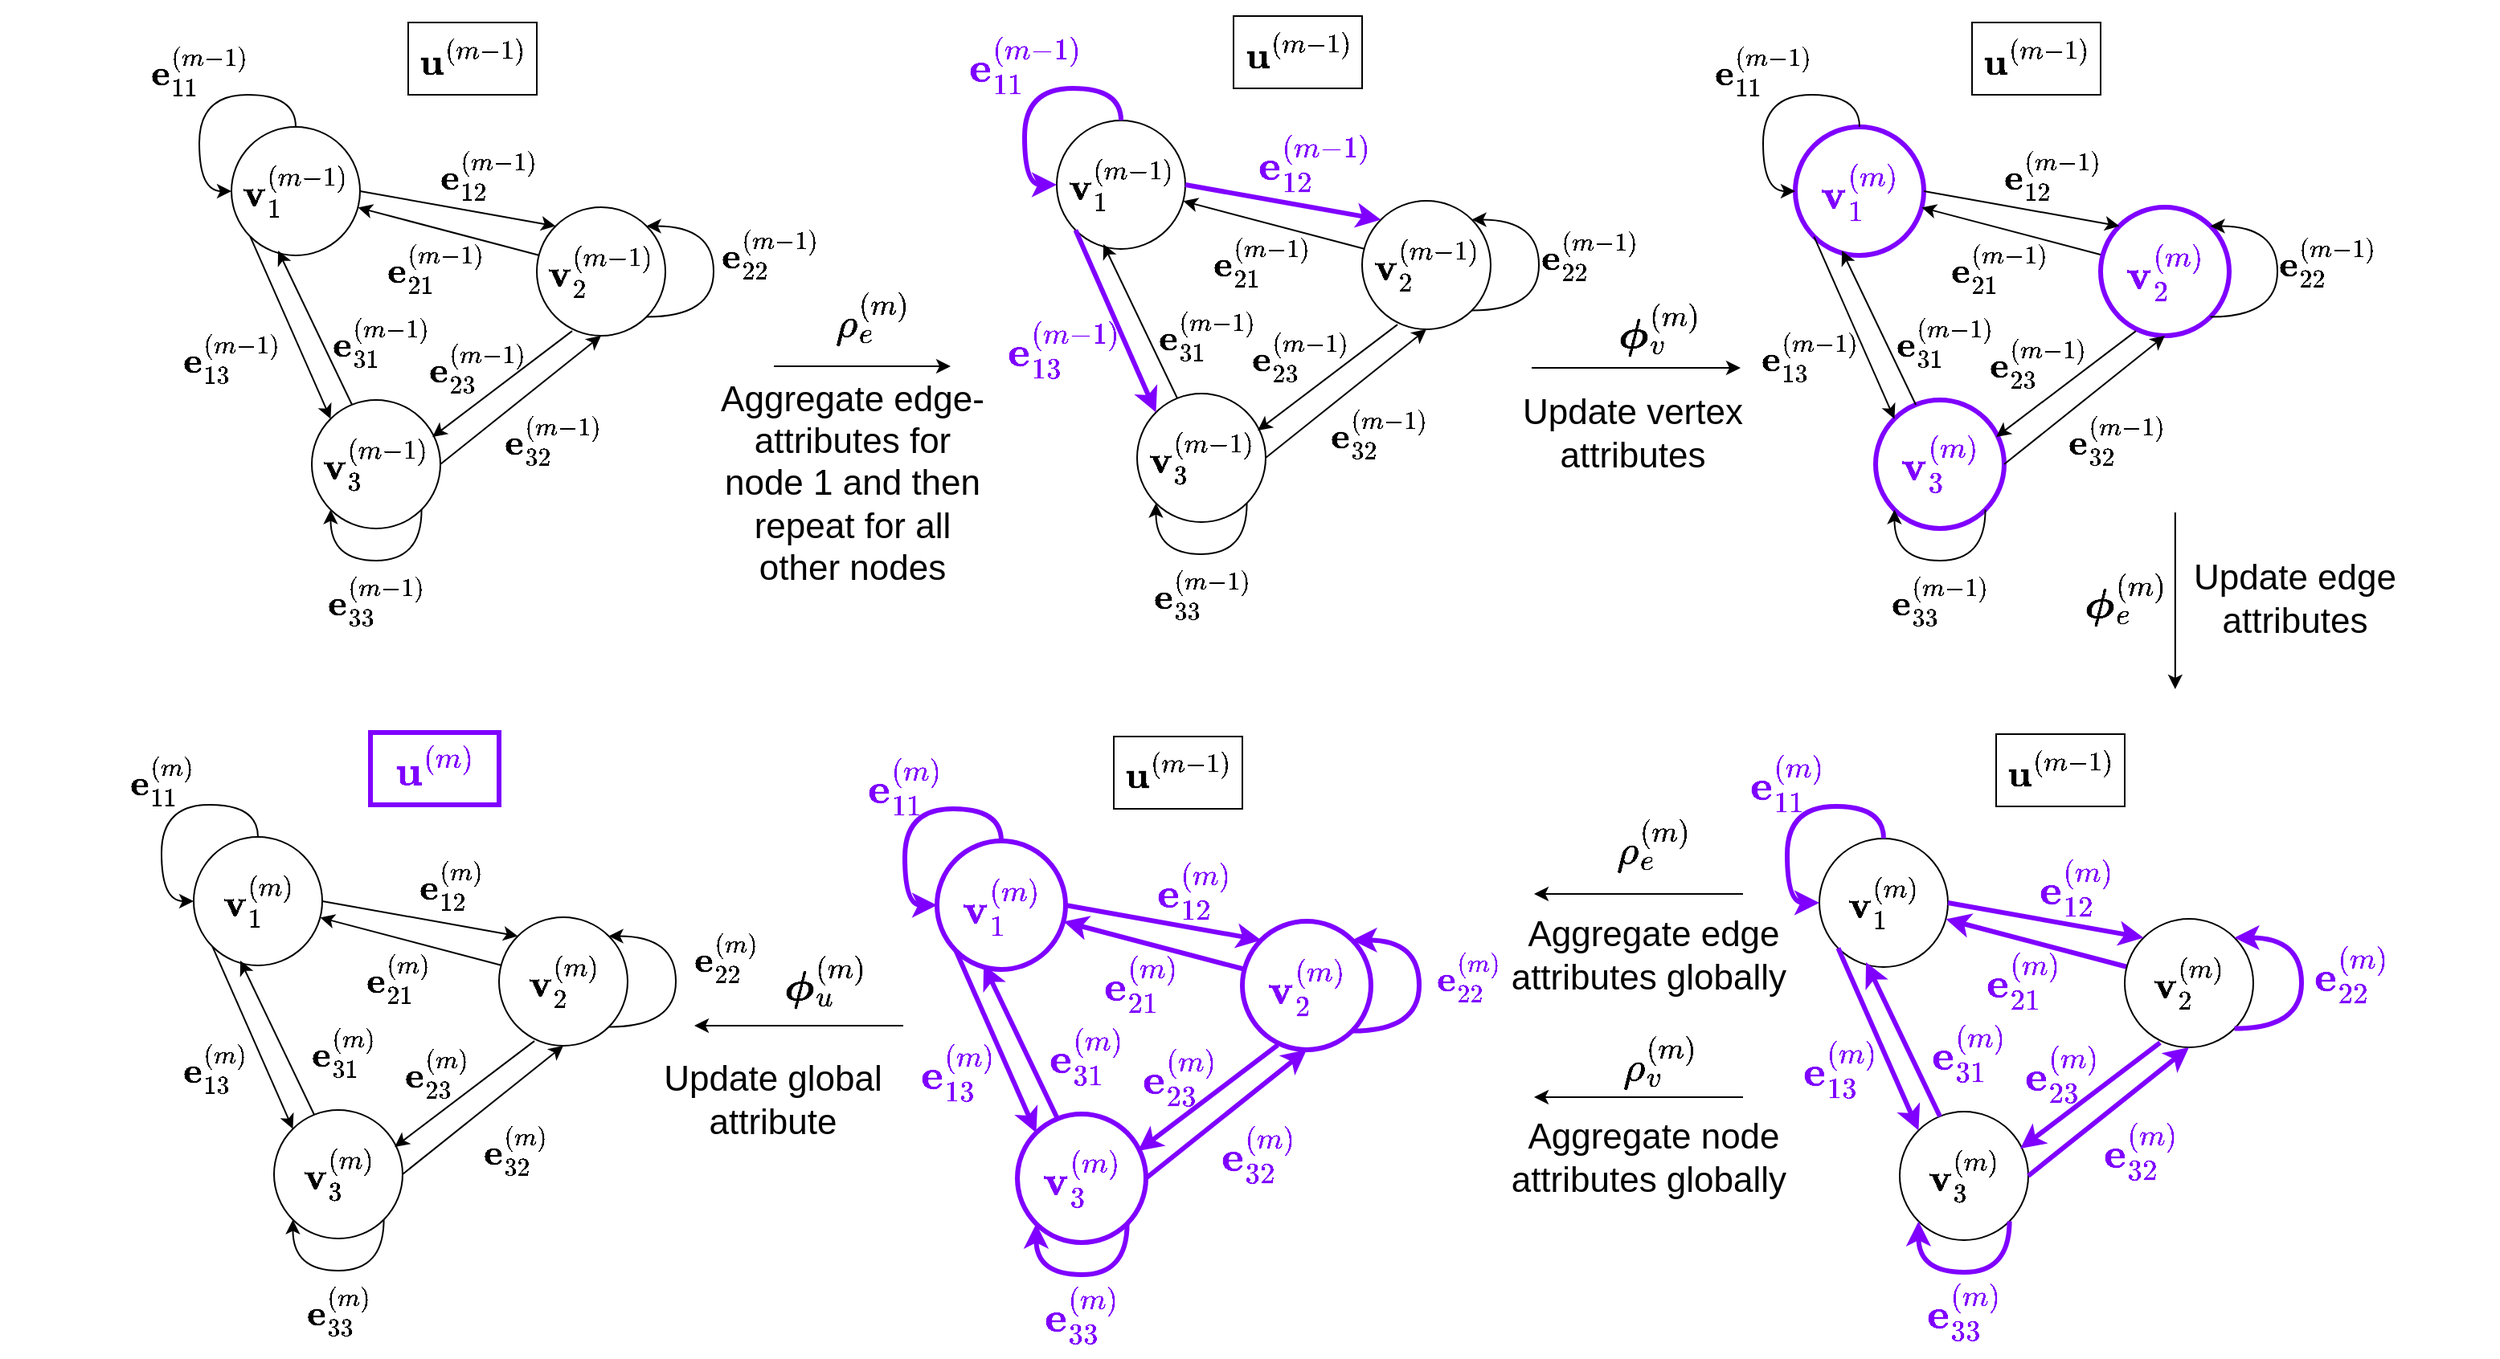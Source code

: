 <mxfile version="24.4.10" type="github">
  <diagram name="Page-1" id="AZxy98ZEpMkgl1GvsWEb">
    <mxGraphModel dx="1687" dy="1009" grid="1" gridSize="10" guides="1" tooltips="1" connect="1" arrows="1" fold="1" page="1" pageScale="1" pageWidth="1100" pageHeight="850" math="1" shadow="0">
      <root>
        <mxCell id="0" />
        <mxCell id="1" parent="0" />
        <mxCell id="-Onj6DRPe2gzHji-W2CH-1" value="&lt;font style=&quot;font-size: 20px;&quot;&gt;$$\mathbf{v}^{(m-1)}_1&lt;br&gt;$$&lt;/font&gt;" style="ellipse;whiteSpace=wrap;html=1;aspect=fixed;strokeWidth=1;" parent="1" vertex="1">
          <mxGeometry x="140" y="290" width="80" height="80" as="geometry" />
        </mxCell>
        <mxCell id="-Onj6DRPe2gzHji-W2CH-2" value="" style="rounded=0;orthogonalLoop=1;jettySize=auto;html=1;strokeWidth=1;" parent="1" source="-Onj6DRPe2gzHji-W2CH-3" target="-Onj6DRPe2gzHji-W2CH-1" edge="1">
          <mxGeometry relative="1" as="geometry" />
        </mxCell>
        <mxCell id="-Onj6DRPe2gzHji-W2CH-3" value="&lt;font style=&quot;font-size: 20px;&quot;&gt;$$\mathbf{v}^{(m-1)}&lt;br&gt;_2$$&lt;/font&gt;" style="ellipse;whiteSpace=wrap;html=1;aspect=fixed;strokeWidth=1;" parent="1" vertex="1">
          <mxGeometry x="330" y="340" width="80" height="80" as="geometry" />
        </mxCell>
        <mxCell id="-Onj6DRPe2gzHji-W2CH-4" value="&lt;font style=&quot;font-size: 20px;&quot;&gt;$$\mathbf{v}^{(m-1)}&lt;br&gt;_3$$&lt;/font&gt;" style="ellipse;whiteSpace=wrap;html=1;aspect=fixed;strokeWidth=1;" parent="1" vertex="1">
          <mxGeometry x="190" y="460" width="80" height="80" as="geometry" />
        </mxCell>
        <mxCell id="-Onj6DRPe2gzHji-W2CH-5" style="edgeStyle=orthogonalEdgeStyle;orthogonalLoop=1;jettySize=auto;html=1;exitX=0.5;exitY=0;exitDx=0;exitDy=0;entryX=0;entryY=0.5;entryDx=0;entryDy=0;curved=1;strokeWidth=1;" parent="1" source="-Onj6DRPe2gzHji-W2CH-1" target="-Onj6DRPe2gzHji-W2CH-1" edge="1">
          <mxGeometry relative="1" as="geometry">
            <Array as="points">
              <mxPoint x="180" y="270" />
              <mxPoint x="120" y="270" />
              <mxPoint x="120" y="330" />
            </Array>
          </mxGeometry>
        </mxCell>
        <mxCell id="-Onj6DRPe2gzHji-W2CH-6" style="edgeStyle=orthogonalEdgeStyle;orthogonalLoop=1;jettySize=auto;html=1;exitX=1;exitY=1;exitDx=0;exitDy=0;entryX=1;entryY=0;entryDx=0;entryDy=0;curved=1;strokeWidth=1;" parent="1" source="-Onj6DRPe2gzHji-W2CH-3" target="-Onj6DRPe2gzHji-W2CH-3" edge="1">
          <mxGeometry relative="1" as="geometry">
            <Array as="points">
              <mxPoint x="440" y="408" />
              <mxPoint x="440" y="352" />
            </Array>
          </mxGeometry>
        </mxCell>
        <mxCell id="-Onj6DRPe2gzHji-W2CH-7" style="edgeStyle=orthogonalEdgeStyle;orthogonalLoop=1;jettySize=auto;html=1;exitX=1;exitY=1;exitDx=0;exitDy=0;entryX=0;entryY=1;entryDx=0;entryDy=0;curved=1;strokeWidth=1;" parent="1" source="-Onj6DRPe2gzHji-W2CH-4" target="-Onj6DRPe2gzHji-W2CH-4" edge="1">
          <mxGeometry relative="1" as="geometry">
            <Array as="points">
              <mxPoint x="258" y="560" />
              <mxPoint x="202" y="560" />
            </Array>
          </mxGeometry>
        </mxCell>
        <mxCell id="-Onj6DRPe2gzHji-W2CH-8" value="" style="rounded=0;orthogonalLoop=1;jettySize=auto;html=1;entryX=0.363;entryY=1;entryDx=0;entryDy=0;exitX=0.313;exitY=0.075;exitDx=0;exitDy=0;exitPerimeter=0;entryPerimeter=0;strokeWidth=1;" parent="1" edge="1">
          <mxGeometry relative="1" as="geometry">
            <mxPoint x="215.04" y="463" as="sourcePoint" />
            <mxPoint x="169.04" y="367" as="targetPoint" />
          </mxGeometry>
        </mxCell>
        <mxCell id="-Onj6DRPe2gzHji-W2CH-9" value="" style="rounded=0;orthogonalLoop=1;jettySize=auto;html=1;exitX=1;exitY=0.5;exitDx=0;exitDy=0;entryX=0.5;entryY=1;entryDx=0;entryDy=0;strokeWidth=1;" parent="1" source="-Onj6DRPe2gzHji-W2CH-4" target="-Onj6DRPe2gzHji-W2CH-3" edge="1">
          <mxGeometry relative="1" as="geometry">
            <mxPoint x="402" y="500" as="sourcePoint" />
            <mxPoint x="290" y="470" as="targetPoint" />
          </mxGeometry>
        </mxCell>
        <mxCell id="-Onj6DRPe2gzHji-W2CH-10" value="" style="rounded=0;orthogonalLoop=1;jettySize=auto;html=1;exitX=0.275;exitY=0.963;exitDx=0;exitDy=0;exitPerimeter=0;entryX=0.938;entryY=0.288;entryDx=0;entryDy=0;entryPerimeter=0;strokeWidth=1;" parent="1" source="-Onj6DRPe2gzHji-W2CH-3" target="-Onj6DRPe2gzHji-W2CH-4" edge="1">
          <mxGeometry relative="1" as="geometry">
            <mxPoint x="255" y="470" as="sourcePoint" />
            <mxPoint x="480" y="480" as="targetPoint" />
          </mxGeometry>
        </mxCell>
        <mxCell id="-Onj6DRPe2gzHji-W2CH-11" value="" style="rounded=0;orthogonalLoop=1;jettySize=auto;html=1;exitX=0;exitY=1;exitDx=0;exitDy=0;entryX=0;entryY=0;entryDx=0;entryDy=0;strokeWidth=1;" parent="1" source="-Onj6DRPe2gzHji-W2CH-1" target="-Onj6DRPe2gzHji-W2CH-4" edge="1">
          <mxGeometry relative="1" as="geometry">
            <mxPoint x="121" y="410" as="sourcePoint" />
            <mxPoint x="40" y="477" as="targetPoint" />
          </mxGeometry>
        </mxCell>
        <mxCell id="-Onj6DRPe2gzHji-W2CH-12" value="" style="rounded=0;orthogonalLoop=1;jettySize=auto;html=1;exitX=1;exitY=0.5;exitDx=0;exitDy=0;entryX=0;entryY=0;entryDx=0;entryDy=0;strokeWidth=1;" parent="1" source="-Onj6DRPe2gzHji-W2CH-1" target="-Onj6DRPe2gzHji-W2CH-3" edge="1">
          <mxGeometry relative="1" as="geometry">
            <mxPoint x="290" y="226" as="sourcePoint" />
            <mxPoint x="340" y="340" as="targetPoint" />
          </mxGeometry>
        </mxCell>
        <mxCell id="-Onj6DRPe2gzHji-W2CH-13" value="&lt;font style=&quot;font-size: 19px;&quot;&gt;$$\mathbf{e}^{(m-1)}&lt;br&gt;_{12}$$&lt;/font&gt;" style="text;html=1;strokeColor=none;fillColor=none;align=center;verticalAlign=middle;whiteSpace=wrap;rounded=0;strokeWidth=1;" parent="1" vertex="1">
          <mxGeometry x="270" y="305" width="60" height="30" as="geometry" />
        </mxCell>
        <mxCell id="-Onj6DRPe2gzHji-W2CH-14" value="&lt;font style=&quot;font-size: 19px;&quot;&gt;$$\mathbf{e}^{(m-1)}&lt;br&gt;_{21}$$&lt;/font&gt;" style="text;html=1;strokeColor=none;fillColor=none;align=center;verticalAlign=middle;whiteSpace=wrap;rounded=0;strokeWidth=1;" parent="1" vertex="1">
          <mxGeometry x="237" y="363" width="60" height="30" as="geometry" />
        </mxCell>
        <mxCell id="-Onj6DRPe2gzHji-W2CH-15" value="&lt;font style=&quot;font-size: 19px;&quot;&gt;$$\mathbf{e}^{(m-1)}&lt;br&gt;_{32}$$&lt;/font&gt;" style="text;html=1;strokeColor=none;fillColor=none;align=center;verticalAlign=middle;whiteSpace=wrap;rounded=0;strokeWidth=1;" parent="1" vertex="1">
          <mxGeometry x="310" y="470" width="60" height="30" as="geometry" />
        </mxCell>
        <mxCell id="-Onj6DRPe2gzHji-W2CH-16" value="&lt;font style=&quot;font-size: 19px;&quot;&gt;$$\mathbf{e}^{(m-1)}&lt;br&gt;_{23}$$&lt;/font&gt;" style="text;html=1;strokeColor=none;fillColor=none;align=center;verticalAlign=middle;whiteSpace=wrap;rounded=0;strokeWidth=1;" parent="1" vertex="1">
          <mxGeometry x="263" y="425" width="60" height="30" as="geometry" />
        </mxCell>
        <mxCell id="-Onj6DRPe2gzHji-W2CH-17" value="&lt;font style=&quot;font-size: 19px;&quot;&gt;$$\mathbf{e}^{(m-1)}&lt;br&gt;_{22}$$&lt;/font&gt;" style="text;html=1;strokeColor=none;fillColor=none;align=center;verticalAlign=middle;whiteSpace=wrap;rounded=0;strokeWidth=1;" parent="1" vertex="1">
          <mxGeometry x="445" y="354" width="60" height="30" as="geometry" />
        </mxCell>
        <mxCell id="-Onj6DRPe2gzHji-W2CH-18" value="&lt;font style=&quot;font-size: 19px;&quot;&gt;$$\mathbf{e}^{(m-1)}_{11}&lt;br&gt;$$&lt;/font&gt;" style="text;html=1;strokeColor=none;fillColor=none;align=center;verticalAlign=middle;whiteSpace=wrap;rounded=0;strokeWidth=1;" parent="1" vertex="1">
          <mxGeometry x="90" y="240" width="60" height="30" as="geometry" />
        </mxCell>
        <mxCell id="-Onj6DRPe2gzHji-W2CH-19" value="&lt;font style=&quot;font-size: 19px;&quot;&gt;$$\mathbf{e}^{(m-1)}&lt;br&gt;_{13}$$&lt;/font&gt;" style="text;html=1;strokeColor=none;fillColor=none;align=center;verticalAlign=middle;whiteSpace=wrap;rounded=0;strokeWidth=1;" parent="1" vertex="1">
          <mxGeometry x="110" y="419" width="60" height="30" as="geometry" />
        </mxCell>
        <mxCell id="-Onj6DRPe2gzHji-W2CH-20" value="&lt;font style=&quot;font-size: 19px;&quot;&gt;$$\mathbf{e}^{(m-1)}&lt;br&gt;_{31}$$&lt;/font&gt;" style="text;html=1;strokeColor=none;fillColor=none;align=center;verticalAlign=middle;whiteSpace=wrap;rounded=0;strokeWidth=1;" parent="1" vertex="1">
          <mxGeometry x="203" y="409" width="60" height="30" as="geometry" />
        </mxCell>
        <mxCell id="-Onj6DRPe2gzHji-W2CH-21" value="&lt;font style=&quot;font-size: 19px;&quot;&gt;$$\mathbf{e}^{(m-1)}&lt;br&gt;_{33}$$&lt;/font&gt;" style="text;html=1;strokeColor=none;fillColor=none;align=center;verticalAlign=middle;whiteSpace=wrap;rounded=0;strokeWidth=1;" parent="1" vertex="1">
          <mxGeometry x="200" y="570" width="60" height="30" as="geometry" />
        </mxCell>
        <mxCell id="-Onj6DRPe2gzHji-W2CH-22" value="" style="endArrow=classic;html=1;rounded=0;strokeColor=#000000;strokeWidth=1;fillColor=#dae8fc;fontSize=20;fontColor=#000000;" parent="1" edge="1">
          <mxGeometry width="50" height="50" relative="1" as="geometry">
            <mxPoint x="1349.41" y="530" as="sourcePoint" />
            <mxPoint x="1349.41" y="640" as="targetPoint" />
          </mxGeometry>
        </mxCell>
        <mxCell id="-Onj6DRPe2gzHji-W2CH-23" value="&lt;font style=&quot;font-size: 22px;&quot;&gt;Update edge attributes&lt;/font&gt;" style="text;html=1;strokeColor=none;fillColor=none;align=center;verticalAlign=middle;whiteSpace=wrap;rounded=0;fontSize=22;fontColor=#000000;strokeWidth=1;" parent="1" vertex="1">
          <mxGeometry x="1354" y="569" width="140" height="30" as="geometry" />
        </mxCell>
        <mxCell id="-Onj6DRPe2gzHji-W2CH-24" value="&lt;font style=&quot;font-size: 22px;&quot;&gt;&lt;span style=&quot;background-color: initial; font-size: 22px;&quot;&gt;$$\boldsymbol{\phi}_e^{(m)}$$&lt;/span&gt;&lt;br style=&quot;font-size: 22px;&quot;&gt;&lt;/font&gt;" style="text;html=1;strokeColor=none;fillColor=none;align=center;verticalAlign=middle;whiteSpace=wrap;rounded=0;fontSize=22;fontColor=#000000;strokeWidth=1;" parent="1" vertex="1">
          <mxGeometry x="1289" y="583" width="60" height="30" as="geometry" />
        </mxCell>
        <mxCell id="-Onj6DRPe2gzHji-W2CH-25" value="" style="endArrow=classic;html=1;rounded=0;strokeColor=#000000;strokeWidth=1;fillColor=#dae8fc;fontSize=20;fontColor=#000000;" parent="1" edge="1">
          <mxGeometry width="50" height="50" relative="1" as="geometry">
            <mxPoint x="477.5" y="439" as="sourcePoint" />
            <mxPoint x="587.5" y="439" as="targetPoint" />
          </mxGeometry>
        </mxCell>
        <mxCell id="-Onj6DRPe2gzHji-W2CH-26" value="&lt;font style=&quot;font-size: 22px;&quot;&gt;Aggregate edge-attributes for node 1 and then repeat for all other nodes&lt;/font&gt;" style="text;html=1;strokeColor=none;fillColor=none;align=center;verticalAlign=middle;whiteSpace=wrap;rounded=0;fontSize=22;fontColor=#000000;strokeWidth=1;" parent="1" vertex="1">
          <mxGeometry x="436.5" y="497" width="179" height="30" as="geometry" />
        </mxCell>
        <mxCell id="-Onj6DRPe2gzHji-W2CH-27" value="&lt;font style=&quot;font-size: 22px;&quot;&gt;$$\rho^{(m)}_{e}$$&lt;/font&gt;" style="text;html=1;strokeColor=none;fillColor=none;align=center;verticalAlign=middle;whiteSpace=wrap;rounded=0;fontSize=22;fontColor=#000000;strokeWidth=1;" parent="1" vertex="1">
          <mxGeometry x="508.75" y="395" width="60" height="30" as="geometry" />
        </mxCell>
        <mxCell id="-Onj6DRPe2gzHji-W2CH-28" value="" style="endArrow=classic;html=1;rounded=0;strokeColor=#000000;strokeWidth=1;fillColor=#dae8fc;fontColor=#00994D;" parent="1" edge="1">
          <mxGeometry width="50" height="50" relative="1" as="geometry">
            <mxPoint x="949" y="440" as="sourcePoint" />
            <mxPoint x="1079" y="440" as="targetPoint" />
          </mxGeometry>
        </mxCell>
        <mxCell id="-Onj6DRPe2gzHji-W2CH-29" value="&lt;font style=&quot;font-size: 22px;&quot;&gt;$$\boldsymbol{\phi}^{(m)}_{v}$$&lt;/font&gt;" style="text;html=1;strokeColor=none;fillColor=none;align=center;verticalAlign=middle;whiteSpace=wrap;rounded=0;fontSize=22;fontColor=default;strokeWidth=1;" parent="1" vertex="1">
          <mxGeometry x="999" y="401.5" width="60" height="30" as="geometry" />
        </mxCell>
        <mxCell id="-Onj6DRPe2gzHji-W2CH-30" value="&lt;font style=&quot;font-size: 22px;&quot;&gt;Update vertex attributes&lt;/font&gt;" style="text;html=1;strokeColor=none;fillColor=none;align=center;verticalAlign=middle;whiteSpace=wrap;rounded=0;fontSize=22;fontColor=default;strokeWidth=1;" parent="1" vertex="1">
          <mxGeometry x="939" y="466" width="145.5" height="30" as="geometry" />
        </mxCell>
        <mxCell id="-Onj6DRPe2gzHji-W2CH-31" value="" style="endArrow=classic;html=1;rounded=0;strokeColor=#000000;strokeWidth=1;fillColor=#dae8fc;fontColor=#000000;" parent="1" edge="1">
          <mxGeometry width="50" height="50" relative="1" as="geometry">
            <mxPoint x="1080.5" y="767.5" as="sourcePoint" />
            <mxPoint x="950.5" y="767.5" as="targetPoint" />
          </mxGeometry>
        </mxCell>
        <mxCell id="-Onj6DRPe2gzHji-W2CH-32" value="&lt;font style=&quot;font-size: 22px;&quot;&gt;Aggregate edge attributes globally&amp;nbsp;&lt;/font&gt;" style="text;html=1;strokeColor=none;fillColor=none;align=center;verticalAlign=middle;whiteSpace=wrap;rounded=0;fontSize=22;fontColor=#000000;strokeWidth=1;" parent="1" vertex="1">
          <mxGeometry x="914.88" y="790.5" width="220.25" height="30" as="geometry" />
        </mxCell>
        <mxCell id="-Onj6DRPe2gzHji-W2CH-33" value="$$\rho^{(m)}_{v}$$" style="text;html=1;strokeColor=none;fillColor=none;align=center;verticalAlign=middle;whiteSpace=wrap;rounded=0;fontSize=22;fontColor=#000000;strokeWidth=1;" parent="1" vertex="1">
          <mxGeometry x="999" y="857.5" width="60" height="30" as="geometry" />
        </mxCell>
        <mxCell id="-Onj6DRPe2gzHji-W2CH-34" value="$$\rho^{(m)}_{e}$$" style="text;html=1;strokeColor=none;fillColor=none;align=center;verticalAlign=middle;whiteSpace=wrap;rounded=0;fontSize=22;fontColor=#000000;strokeWidth=1;" parent="1" vertex="1">
          <mxGeometry x="995" y="723" width="60" height="30" as="geometry" />
        </mxCell>
        <mxCell id="-Onj6DRPe2gzHji-W2CH-35" value="" style="endArrow=classic;html=1;rounded=0;strokeColor=#000000;strokeWidth=1;fillColor=#dae8fc;fontSize=20;fontColor=#00994D;" parent="1" edge="1">
          <mxGeometry width="50" height="50" relative="1" as="geometry">
            <mxPoint x="558" y="849.5" as="sourcePoint" />
            <mxPoint x="428" y="849.5" as="targetPoint" />
          </mxGeometry>
        </mxCell>
        <mxCell id="-Onj6DRPe2gzHji-W2CH-36" value="&lt;font style=&quot;font-size: 22px;&quot;&gt;Update global attribute&lt;/font&gt;" style="text;html=1;strokeColor=none;fillColor=none;align=center;verticalAlign=middle;whiteSpace=wrap;rounded=0;fontSize=22;fontColor=#000000;strokeWidth=1;" parent="1" vertex="1">
          <mxGeometry x="397" y="880.5" width="159.5" height="30" as="geometry" />
        </mxCell>
        <mxCell id="-Onj6DRPe2gzHji-W2CH-37" value="$$\boldsymbol{\phi}_u^{(m)}$$" style="text;html=1;strokeColor=none;fillColor=none;align=center;verticalAlign=middle;whiteSpace=wrap;rounded=0;fontSize=22;fontColor=#000000;strokeWidth=1;" parent="1" vertex="1">
          <mxGeometry x="479.5" y="807.5" width="60" height="30" as="geometry" />
        </mxCell>
        <mxCell id="-Onj6DRPe2gzHji-W2CH-38" value="$$\mathbf{u}^{(m-1)}$$" style="rounded=0;whiteSpace=wrap;html=1;fontSize=20;strokeWidth=1;" parent="1" vertex="1">
          <mxGeometry x="250" y="225" width="80" height="45" as="geometry" />
        </mxCell>
        <mxCell id="-Onj6DRPe2gzHji-W2CH-39" value="&lt;font style=&quot;font-size: 20px;&quot;&gt;$$\mathbf{v}^{(m)}_1&lt;br&gt;$$&lt;/font&gt;" style="ellipse;whiteSpace=wrap;html=1;aspect=fixed;strokeWidth=1;" parent="1" vertex="1">
          <mxGeometry x="1128" y="733" width="80" height="80" as="geometry" />
        </mxCell>
        <mxCell id="-Onj6DRPe2gzHji-W2CH-40" value="" style="rounded=0;orthogonalLoop=1;jettySize=auto;html=1;strokeColor=#7F00FF;strokeWidth=3;fontSize=22;" parent="1" source="-Onj6DRPe2gzHji-W2CH-41" target="-Onj6DRPe2gzHji-W2CH-39" edge="1">
          <mxGeometry relative="1" as="geometry" />
        </mxCell>
        <mxCell id="-Onj6DRPe2gzHji-W2CH-41" value="&lt;font style=&quot;font-size: 20px;&quot;&gt;$$\mathbf{v}^{(m)}&lt;br&gt;_2$$&lt;/font&gt;" style="ellipse;whiteSpace=wrap;html=1;aspect=fixed;strokeWidth=1;" parent="1" vertex="1">
          <mxGeometry x="1318" y="783" width="80" height="80" as="geometry" />
        </mxCell>
        <mxCell id="-Onj6DRPe2gzHji-W2CH-42" value="&lt;font style=&quot;font-size: 20px;&quot;&gt;$$\mathbf{v}^{(m)}&lt;br&gt;_3$$&lt;/font&gt;" style="ellipse;whiteSpace=wrap;html=1;aspect=fixed;strokeWidth=1;" parent="1" vertex="1">
          <mxGeometry x="1178" y="903" width="80" height="80" as="geometry" />
        </mxCell>
        <mxCell id="-Onj6DRPe2gzHji-W2CH-43" style="edgeStyle=orthogonalEdgeStyle;orthogonalLoop=1;jettySize=auto;html=1;exitX=0.5;exitY=0;exitDx=0;exitDy=0;entryX=0;entryY=0.5;entryDx=0;entryDy=0;curved=1;strokeColor=#7F00FF;strokeWidth=3;fontSize=22;" parent="1" source="-Onj6DRPe2gzHji-W2CH-39" target="-Onj6DRPe2gzHji-W2CH-39" edge="1">
          <mxGeometry relative="1" as="geometry">
            <Array as="points">
              <mxPoint x="1168" y="713" />
              <mxPoint x="1108" y="713" />
              <mxPoint x="1108" y="773" />
            </Array>
          </mxGeometry>
        </mxCell>
        <mxCell id="-Onj6DRPe2gzHji-W2CH-44" style="edgeStyle=orthogonalEdgeStyle;orthogonalLoop=1;jettySize=auto;html=1;exitX=1;exitY=1;exitDx=0;exitDy=0;entryX=1;entryY=0;entryDx=0;entryDy=0;curved=1;strokeColor=#7F00FF;strokeWidth=3;fontSize=22;" parent="1" source="-Onj6DRPe2gzHji-W2CH-41" target="-Onj6DRPe2gzHji-W2CH-41" edge="1">
          <mxGeometry relative="1" as="geometry">
            <Array as="points">
              <mxPoint x="1428" y="851" />
              <mxPoint x="1428" y="795" />
            </Array>
          </mxGeometry>
        </mxCell>
        <mxCell id="-Onj6DRPe2gzHji-W2CH-45" style="edgeStyle=orthogonalEdgeStyle;orthogonalLoop=1;jettySize=auto;html=1;exitX=1;exitY=1;exitDx=0;exitDy=0;entryX=0;entryY=1;entryDx=0;entryDy=0;curved=1;strokeColor=#7F00FF;strokeWidth=3;fontSize=22;" parent="1" source="-Onj6DRPe2gzHji-W2CH-42" target="-Onj6DRPe2gzHji-W2CH-42" edge="1">
          <mxGeometry relative="1" as="geometry">
            <Array as="points">
              <mxPoint x="1246" y="1003" />
              <mxPoint x="1190" y="1003" />
            </Array>
          </mxGeometry>
        </mxCell>
        <mxCell id="-Onj6DRPe2gzHji-W2CH-46" value="" style="rounded=0;orthogonalLoop=1;jettySize=auto;html=1;entryX=0.363;entryY=1;entryDx=0;entryDy=0;exitX=0.313;exitY=0.075;exitDx=0;exitDy=0;exitPerimeter=0;entryPerimeter=0;strokeColor=#7F00FF;strokeWidth=3;fontSize=22;" parent="1" edge="1">
          <mxGeometry relative="1" as="geometry">
            <mxPoint x="1203.04" y="906" as="sourcePoint" />
            <mxPoint x="1157.04" y="810" as="targetPoint" />
          </mxGeometry>
        </mxCell>
        <mxCell id="-Onj6DRPe2gzHji-W2CH-47" value="" style="rounded=0;orthogonalLoop=1;jettySize=auto;html=1;exitX=1;exitY=0.5;exitDx=0;exitDy=0;entryX=0.5;entryY=1;entryDx=0;entryDy=0;strokeColor=#7F00FF;strokeWidth=3;fontSize=22;" parent="1" source="-Onj6DRPe2gzHji-W2CH-42" target="-Onj6DRPe2gzHji-W2CH-41" edge="1">
          <mxGeometry relative="1" as="geometry">
            <mxPoint x="1390" y="943" as="sourcePoint" />
            <mxPoint x="1278" y="913" as="targetPoint" />
          </mxGeometry>
        </mxCell>
        <mxCell id="-Onj6DRPe2gzHji-W2CH-48" value="" style="rounded=0;orthogonalLoop=1;jettySize=auto;html=1;exitX=0.275;exitY=0.963;exitDx=0;exitDy=0;exitPerimeter=0;entryX=0.938;entryY=0.288;entryDx=0;entryDy=0;entryPerimeter=0;strokeColor=#7F00FF;strokeWidth=3;fontSize=22;" parent="1" source="-Onj6DRPe2gzHji-W2CH-41" target="-Onj6DRPe2gzHji-W2CH-42" edge="1">
          <mxGeometry relative="1" as="geometry">
            <mxPoint x="1243" y="913" as="sourcePoint" />
            <mxPoint x="1468" y="923" as="targetPoint" />
          </mxGeometry>
        </mxCell>
        <mxCell id="-Onj6DRPe2gzHji-W2CH-49" value="" style="rounded=0;orthogonalLoop=1;jettySize=auto;html=1;exitX=0;exitY=1;exitDx=0;exitDy=0;entryX=0;entryY=0;entryDx=0;entryDy=0;strokeColor=#7F00FF;strokeWidth=3;fontSize=22;" parent="1" source="-Onj6DRPe2gzHji-W2CH-39" target="-Onj6DRPe2gzHji-W2CH-42" edge="1">
          <mxGeometry relative="1" as="geometry">
            <mxPoint x="1109" y="853" as="sourcePoint" />
            <mxPoint x="1028" y="920" as="targetPoint" />
          </mxGeometry>
        </mxCell>
        <mxCell id="-Onj6DRPe2gzHji-W2CH-50" value="" style="rounded=0;orthogonalLoop=1;jettySize=auto;html=1;exitX=1;exitY=0.5;exitDx=0;exitDy=0;entryX=0;entryY=0;entryDx=0;entryDy=0;strokeColor=#7F00FF;strokeWidth=3;fontSize=22;" parent="1" source="-Onj6DRPe2gzHji-W2CH-39" target="-Onj6DRPe2gzHji-W2CH-41" edge="1">
          <mxGeometry relative="1" as="geometry">
            <mxPoint x="1278" y="669" as="sourcePoint" />
            <mxPoint x="1328" y="783" as="targetPoint" />
          </mxGeometry>
        </mxCell>
        <mxCell id="-Onj6DRPe2gzHji-W2CH-51" value="&lt;font style=&quot;font-size: 22px;&quot;&gt;$$\mathbf{e}^{(m)}&lt;br style=&quot;font-size: 22px;&quot;&gt;_{12}$$&lt;/font&gt;" style="text;html=1;strokeColor=none;fillColor=none;align=center;verticalAlign=middle;whiteSpace=wrap;rounded=0;strokeWidth=3;fontColor=#7F00FF;fontSize=22;" parent="1" vertex="1">
          <mxGeometry x="1258" y="748" width="60" height="30" as="geometry" />
        </mxCell>
        <mxCell id="-Onj6DRPe2gzHji-W2CH-52" value="&lt;font style=&quot;font-size: 22px;&quot;&gt;$$\mathbf{e}^{(m)}&lt;br style=&quot;font-size: 22px;&quot;&gt;_{21}$$&lt;/font&gt;" style="text;html=1;strokeColor=none;fillColor=none;align=center;verticalAlign=middle;whiteSpace=wrap;rounded=0;strokeWidth=3;fontColor=#7F00FF;fontSize=22;" parent="1" vertex="1">
          <mxGeometry x="1225" y="806" width="60" height="30" as="geometry" />
        </mxCell>
        <mxCell id="-Onj6DRPe2gzHji-W2CH-53" value="&lt;font style=&quot;font-size: 22px;&quot;&gt;$$\mathbf{e}^{(m)}&lt;br style=&quot;font-size: 22px;&quot;&gt;_{32}$$&lt;/font&gt;" style="text;html=1;strokeColor=none;fillColor=none;align=center;verticalAlign=middle;whiteSpace=wrap;rounded=0;strokeWidth=3;fontColor=#7F00FF;fontSize=22;" parent="1" vertex="1">
          <mxGeometry x="1298" y="913" width="60" height="30" as="geometry" />
        </mxCell>
        <mxCell id="-Onj6DRPe2gzHji-W2CH-54" value="&lt;font style=&quot;font-size: 22px;&quot;&gt;$$\mathbf{e}^{(m)}&lt;br style=&quot;font-size: 22px;&quot;&gt;_{23}$$&lt;/font&gt;" style="text;html=1;strokeColor=none;fillColor=none;align=center;verticalAlign=middle;whiteSpace=wrap;rounded=0;strokeWidth=3;fontColor=#7F00FF;fontSize=22;" parent="1" vertex="1">
          <mxGeometry x="1249" y="865" width="60" height="30" as="geometry" />
        </mxCell>
        <mxCell id="-Onj6DRPe2gzHji-W2CH-55" value="&lt;font style=&quot;font-size: 22px;&quot;&gt;$$\mathbf{e}^{(m)}&lt;br style=&quot;font-size: 22px;&quot;&gt;_{22}$$&lt;/font&gt;" style="text;html=1;strokeColor=none;fillColor=none;align=center;verticalAlign=middle;whiteSpace=wrap;rounded=0;strokeWidth=3;fontColor=#7F00FF;fontSize=22;" parent="1" vertex="1">
          <mxGeometry x="1429" y="802" width="60" height="30" as="geometry" />
        </mxCell>
        <mxCell id="-Onj6DRPe2gzHji-W2CH-56" value="&lt;font style=&quot;font-size: 22px;&quot;&gt;$$\mathbf{e}^{(m)}_{11}&lt;br style=&quot;font-size: 22px;&quot;&gt;$$&lt;/font&gt;" style="text;html=1;strokeColor=none;fillColor=none;align=center;verticalAlign=middle;whiteSpace=wrap;rounded=0;strokeWidth=3;fontColor=#7F00FF;fontSize=22;" parent="1" vertex="1">
          <mxGeometry x="1078" y="683" width="60" height="30" as="geometry" />
        </mxCell>
        <mxCell id="-Onj6DRPe2gzHji-W2CH-57" value="&lt;font style=&quot;font-size: 22px;&quot;&gt;$$\mathbf{e}^{(m)}&lt;br style=&quot;font-size: 22px;&quot;&gt;_{13}$$&lt;/font&gt;" style="text;html=1;strokeColor=none;fillColor=none;align=center;verticalAlign=middle;whiteSpace=wrap;rounded=0;strokeWidth=3;fontColor=#7F00FF;fontSize=22;" parent="1" vertex="1">
          <mxGeometry x="1111" y="862" width="60" height="30" as="geometry" />
        </mxCell>
        <mxCell id="-Onj6DRPe2gzHji-W2CH-58" value="&lt;font style=&quot;font-size: 22px;&quot;&gt;$$\mathbf{e}^{(m)}&lt;br style=&quot;font-size: 22px;&quot;&gt;_{31}$$&lt;/font&gt;" style="text;html=1;strokeColor=none;fillColor=none;align=center;verticalAlign=middle;whiteSpace=wrap;rounded=0;strokeWidth=3;fontColor=#7F00FF;fontSize=22;" parent="1" vertex="1">
          <mxGeometry x="1191" y="852" width="60" height="30" as="geometry" />
        </mxCell>
        <mxCell id="-Onj6DRPe2gzHji-W2CH-59" value="&lt;font style=&quot;font-size: 22px;&quot;&gt;$$\mathbf{e}^{(m)}&lt;br style=&quot;font-size: 22px;&quot;&gt;_{33}$$&lt;/font&gt;" style="text;html=1;strokeColor=none;fillColor=none;align=center;verticalAlign=middle;whiteSpace=wrap;rounded=0;strokeWidth=3;fontColor=#7F00FF;fontSize=22;" parent="1" vertex="1">
          <mxGeometry x="1188" y="1013" width="60" height="30" as="geometry" />
        </mxCell>
        <mxCell id="-Onj6DRPe2gzHji-W2CH-60" value="$$\mathbf{u}^{(m-1)}$$" style="rounded=0;whiteSpace=wrap;html=1;fontSize=20;strokeWidth=1;" parent="1" vertex="1">
          <mxGeometry x="1238" y="668" width="80" height="45" as="geometry" />
        </mxCell>
        <mxCell id="-Onj6DRPe2gzHji-W2CH-61" value="&lt;font style=&quot;font-size: 20px;&quot;&gt;$$\mathbf{v}^{(m-1)}_1&lt;br&gt;$$&lt;/font&gt;" style="ellipse;whiteSpace=wrap;html=1;aspect=fixed;fontColor=#000000;strokeColor=#000000;strokeWidth=1;" parent="1" vertex="1">
          <mxGeometry x="653.5" y="286" width="80" height="80" as="geometry" />
        </mxCell>
        <mxCell id="-Onj6DRPe2gzHji-W2CH-62" value="" style="rounded=0;orthogonalLoop=1;jettySize=auto;html=1;strokeColor=#000000;fontColor=#000000;strokeWidth=1;" parent="1" source="-Onj6DRPe2gzHji-W2CH-63" target="-Onj6DRPe2gzHji-W2CH-61" edge="1">
          <mxGeometry relative="1" as="geometry" />
        </mxCell>
        <mxCell id="-Onj6DRPe2gzHji-W2CH-63" value="&lt;font style=&quot;font-size: 20px;&quot;&gt;$$\mathbf{v}^{(m-1)}&lt;br&gt;_2$$&lt;/font&gt;" style="ellipse;whiteSpace=wrap;html=1;aspect=fixed;fontColor=#000000;strokeWidth=1;" parent="1" vertex="1">
          <mxGeometry x="843.5" y="336" width="80" height="80" as="geometry" />
        </mxCell>
        <mxCell id="-Onj6DRPe2gzHji-W2CH-64" value="&lt;font style=&quot;font-size: 20px;&quot;&gt;$$\mathbf{v}^{(m-1)}&lt;br&gt;_3$$&lt;/font&gt;" style="ellipse;whiteSpace=wrap;html=1;aspect=fixed;fontColor=#000000;strokeWidth=1;" parent="1" vertex="1">
          <mxGeometry x="703.5" y="456" width="80" height="80" as="geometry" />
        </mxCell>
        <mxCell id="-Onj6DRPe2gzHji-W2CH-65" style="edgeStyle=orthogonalEdgeStyle;orthogonalLoop=1;jettySize=auto;html=1;exitX=0.5;exitY=0;exitDx=0;exitDy=0;entryX=0;entryY=0.5;entryDx=0;entryDy=0;curved=1;strokeColor=#7F00FF;fontColor=#000000;strokeWidth=3;fontSize=25;" parent="1" source="-Onj6DRPe2gzHji-W2CH-61" target="-Onj6DRPe2gzHji-W2CH-61" edge="1">
          <mxGeometry relative="1" as="geometry">
            <Array as="points">
              <mxPoint x="693.5" y="266" />
              <mxPoint x="633.5" y="266" />
              <mxPoint x="633.5" y="326" />
            </Array>
          </mxGeometry>
        </mxCell>
        <mxCell id="-Onj6DRPe2gzHji-W2CH-66" style="edgeStyle=orthogonalEdgeStyle;orthogonalLoop=1;jettySize=auto;html=1;exitX=1;exitY=1;exitDx=0;exitDy=0;entryX=1;entryY=0;entryDx=0;entryDy=0;curved=1;strokeColor=#000000;fontColor=#000000;strokeWidth=1;" parent="1" source="-Onj6DRPe2gzHji-W2CH-63" target="-Onj6DRPe2gzHji-W2CH-63" edge="1">
          <mxGeometry relative="1" as="geometry">
            <Array as="points">
              <mxPoint x="953.5" y="404" />
              <mxPoint x="953.5" y="348" />
            </Array>
          </mxGeometry>
        </mxCell>
        <mxCell id="-Onj6DRPe2gzHji-W2CH-67" style="edgeStyle=orthogonalEdgeStyle;orthogonalLoop=1;jettySize=auto;html=1;exitX=1;exitY=1;exitDx=0;exitDy=0;entryX=0;entryY=1;entryDx=0;entryDy=0;curved=1;strokeColor=#000000;fontColor=#000000;strokeWidth=1;" parent="1" source="-Onj6DRPe2gzHji-W2CH-64" target="-Onj6DRPe2gzHji-W2CH-64" edge="1">
          <mxGeometry relative="1" as="geometry">
            <Array as="points">
              <mxPoint x="771.5" y="556" />
              <mxPoint x="715.5" y="556" />
            </Array>
          </mxGeometry>
        </mxCell>
        <mxCell id="-Onj6DRPe2gzHji-W2CH-68" value="" style="rounded=0;orthogonalLoop=1;jettySize=auto;html=1;entryX=0.363;entryY=1;entryDx=0;entryDy=0;exitX=0.313;exitY=0.075;exitDx=0;exitDy=0;exitPerimeter=0;entryPerimeter=0;strokeColor=#000000;fontColor=#000000;strokeWidth=1;" parent="1" edge="1">
          <mxGeometry relative="1" as="geometry">
            <mxPoint x="728.54" y="459" as="sourcePoint" />
            <mxPoint x="682.54" y="363" as="targetPoint" />
          </mxGeometry>
        </mxCell>
        <mxCell id="-Onj6DRPe2gzHji-W2CH-69" value="" style="rounded=0;orthogonalLoop=1;jettySize=auto;html=1;exitX=1;exitY=0.5;exitDx=0;exitDy=0;entryX=0.5;entryY=1;entryDx=0;entryDy=0;strokeColor=#000000;fontColor=#000000;strokeWidth=1;" parent="1" source="-Onj6DRPe2gzHji-W2CH-64" target="-Onj6DRPe2gzHji-W2CH-63" edge="1">
          <mxGeometry relative="1" as="geometry">
            <mxPoint x="915.5" y="496" as="sourcePoint" />
            <mxPoint x="803.5" y="466" as="targetPoint" />
          </mxGeometry>
        </mxCell>
        <mxCell id="-Onj6DRPe2gzHji-W2CH-70" value="" style="rounded=0;orthogonalLoop=1;jettySize=auto;html=1;exitX=0.275;exitY=0.963;exitDx=0;exitDy=0;exitPerimeter=0;entryX=0.938;entryY=0.288;entryDx=0;entryDy=0;entryPerimeter=0;strokeColor=#000000;fontColor=#000000;strokeWidth=1;" parent="1" source="-Onj6DRPe2gzHji-W2CH-63" target="-Onj6DRPe2gzHji-W2CH-64" edge="1">
          <mxGeometry relative="1" as="geometry">
            <mxPoint x="768.5" y="466" as="sourcePoint" />
            <mxPoint x="993.5" y="476" as="targetPoint" />
          </mxGeometry>
        </mxCell>
        <mxCell id="-Onj6DRPe2gzHji-W2CH-71" value="" style="rounded=0;orthogonalLoop=1;jettySize=auto;html=1;exitX=0;exitY=1;exitDx=0;exitDy=0;entryX=0;entryY=0;entryDx=0;entryDy=0;strokeColor=#7F00FF;fontColor=#7F00FF;strokeWidth=3;fontSize=25;" parent="1" source="-Onj6DRPe2gzHji-W2CH-61" target="-Onj6DRPe2gzHji-W2CH-64" edge="1">
          <mxGeometry relative="1" as="geometry">
            <mxPoint x="634.5" y="406" as="sourcePoint" />
            <mxPoint x="553.5" y="473" as="targetPoint" />
          </mxGeometry>
        </mxCell>
        <mxCell id="-Onj6DRPe2gzHji-W2CH-72" value="" style="rounded=0;orthogonalLoop=1;jettySize=auto;html=1;exitX=1;exitY=0.5;exitDx=0;exitDy=0;entryX=0;entryY=0;entryDx=0;entryDy=0;strokeColor=#7F00FF;fontColor=#7F00FF;strokeWidth=3;fontSize=25;" parent="1" source="-Onj6DRPe2gzHji-W2CH-61" target="-Onj6DRPe2gzHji-W2CH-63" edge="1">
          <mxGeometry relative="1" as="geometry">
            <mxPoint x="803.5" y="222" as="sourcePoint" />
            <mxPoint x="853.5" y="336" as="targetPoint" />
          </mxGeometry>
        </mxCell>
        <mxCell id="-Onj6DRPe2gzHji-W2CH-73" value="$$\mathbf{e}^{(m-1)}&lt;br style=&quot;font-size: 22px;&quot;&gt;_{12}$$" style="text;strokeColor=none;fillColor=none;align=center;verticalAlign=middle;rounded=0;strokeWidth=1;fontColor=#7F00FF;fontSize=22;fontStyle=0;labelBackgroundColor=none;labelBorderColor=none;textShadow=0;whiteSpace=wrap;html=1;" parent="1" vertex="1">
          <mxGeometry x="783.5" y="297" width="60" height="30" as="geometry" />
        </mxCell>
        <mxCell id="-Onj6DRPe2gzHji-W2CH-74" value="&lt;font style=&quot;font-size: 19px;&quot;&gt;$$\mathbf{e}^{(m-1)}&lt;br&gt;_{21}$$&lt;/font&gt;" style="text;html=1;strokeColor=none;fillColor=none;align=center;verticalAlign=middle;whiteSpace=wrap;rounded=0;strokeWidth=1;fontColor=#000000;" parent="1" vertex="1">
          <mxGeometry x="750.5" y="359" width="60" height="30" as="geometry" />
        </mxCell>
        <mxCell id="-Onj6DRPe2gzHji-W2CH-75" value="&lt;font style=&quot;font-size: 19px;&quot;&gt;$$\mathbf{e}^{(m-1)}&lt;br&gt;_{32}$$&lt;/font&gt;" style="text;html=1;strokeColor=none;fillColor=none;align=center;verticalAlign=middle;whiteSpace=wrap;rounded=0;strokeWidth=1;fontColor=#000000;" parent="1" vertex="1">
          <mxGeometry x="823.5" y="466" width="60" height="30" as="geometry" />
        </mxCell>
        <mxCell id="-Onj6DRPe2gzHji-W2CH-76" value="&lt;font style=&quot;font-size: 19px;&quot;&gt;$$\mathbf{e}^{(m-1)}&lt;br&gt;_{23}$$&lt;/font&gt;" style="text;html=1;strokeColor=none;fillColor=none;align=center;verticalAlign=middle;whiteSpace=wrap;rounded=0;strokeWidth=1;fontColor=#000000;" parent="1" vertex="1">
          <mxGeometry x="774.5" y="418" width="60" height="30" as="geometry" />
        </mxCell>
        <mxCell id="-Onj6DRPe2gzHji-W2CH-77" value="&lt;font style=&quot;font-size: 19px;&quot;&gt;$$\mathbf{e}^{(m-1)}&lt;br&gt;_{22}$$&lt;/font&gt;" style="text;html=1;strokeColor=none;fillColor=none;align=center;verticalAlign=middle;whiteSpace=wrap;rounded=0;strokeWidth=1;fontColor=#000000;" parent="1" vertex="1">
          <mxGeometry x="954.5" y="355" width="60" height="30" as="geometry" />
        </mxCell>
        <mxCell id="-Onj6DRPe2gzHji-W2CH-78" value="$$\mathbf{e}^{(m-1)}_{11}&lt;br style=&quot;font-size: 22px;&quot;&gt;$$" style="text;strokeColor=none;fillColor=none;align=center;verticalAlign=middle;rounded=0;strokeWidth=1;fontColor=#7F00FF;fontSize=22;fontStyle=0;labelBackgroundColor=none;labelBorderColor=none;textShadow=0;whiteSpace=wrap;html=1;" parent="1" vertex="1">
          <mxGeometry x="603.5" y="236" width="60" height="30" as="geometry" />
        </mxCell>
        <mxCell id="-Onj6DRPe2gzHji-W2CH-79" value="$$\mathbf{e}^{(m-1)}&lt;br style=&quot;font-size: 22px;&quot;&gt;_{13}$$" style="text;strokeColor=none;fillColor=none;align=center;verticalAlign=middle;rounded=0;strokeWidth=1;fontColor=#7F00FF;fontSize=22;fontStyle=0;labelBackgroundColor=none;labelBorderColor=none;textShadow=0;whiteSpace=wrap;html=1;" parent="1" vertex="1">
          <mxGeometry x="628" y="414" width="60" height="30" as="geometry" />
        </mxCell>
        <mxCell id="-Onj6DRPe2gzHji-W2CH-80" value="&lt;font style=&quot;font-size: 19px;&quot;&gt;$$\mathbf{e}^{(m-1)}&lt;br&gt;_{31}$$&lt;/font&gt;" style="text;html=1;strokeColor=none;fillColor=none;align=center;verticalAlign=middle;whiteSpace=wrap;rounded=0;strokeWidth=1;fontColor=#000000;" parent="1" vertex="1">
          <mxGeometry x="716.5" y="405" width="60" height="30" as="geometry" />
        </mxCell>
        <mxCell id="-Onj6DRPe2gzHji-W2CH-81" value="&lt;font style=&quot;font-size: 19px;&quot;&gt;$$\mathbf{e}^{(m-1)}&lt;br&gt;_{33}$$&lt;/font&gt;" style="text;html=1;strokeColor=none;fillColor=none;align=center;verticalAlign=middle;whiteSpace=wrap;rounded=0;strokeWidth=1;fontColor=#000000;" parent="1" vertex="1">
          <mxGeometry x="713.5" y="566" width="60" height="30" as="geometry" />
        </mxCell>
        <mxCell id="-Onj6DRPe2gzHji-W2CH-82" value="$$\mathbf{u}^{(m-1)}$$" style="rounded=0;whiteSpace=wrap;html=1;fontSize=20;fontColor=#000000;strokeWidth=1;" parent="1" vertex="1">
          <mxGeometry x="763.5" y="221" width="80" height="45" as="geometry" />
        </mxCell>
        <mxCell id="-Onj6DRPe2gzHji-W2CH-83" value="&lt;font style=&quot;font-size: 22px;&quot;&gt;$$\mathbf{v}^{(m)}_1&lt;br style=&quot;font-size: 22px;&quot;&gt;$$&lt;/font&gt;" style="ellipse;whiteSpace=wrap;html=1;aspect=fixed;fontColor=#7F00FF;strokeColor=#7F00FF;strokeWidth=3;fontSize=22;" parent="1" vertex="1">
          <mxGeometry x="1113" y="290" width="80" height="80" as="geometry" />
        </mxCell>
        <mxCell id="-Onj6DRPe2gzHji-W2CH-84" value="" style="rounded=0;orthogonalLoop=1;jettySize=auto;html=1;strokeColor=#000000;fontColor=#000000;strokeWidth=1;" parent="1" source="-Onj6DRPe2gzHji-W2CH-85" target="-Onj6DRPe2gzHji-W2CH-83" edge="1">
          <mxGeometry relative="1" as="geometry" />
        </mxCell>
        <mxCell id="-Onj6DRPe2gzHji-W2CH-85" value="&lt;font style=&quot;font-size: 22px;&quot;&gt;$$\mathbf{v}^{(m)}&lt;br style=&quot;font-size: 22px;&quot;&gt;_2$$&lt;/font&gt;" style="ellipse;whiteSpace=wrap;html=1;aspect=fixed;fontColor=#7F00FF;strokeColor=#7F00FF;strokeWidth=3;fontSize=22;" parent="1" vertex="1">
          <mxGeometry x="1303" y="340" width="80" height="80" as="geometry" />
        </mxCell>
        <mxCell id="-Onj6DRPe2gzHji-W2CH-86" value="&lt;font style=&quot;font-size: 22px;&quot;&gt;$$\mathbf{v}^{(m)}&lt;br style=&quot;font-size: 22px;&quot;&gt;_3$$&lt;/font&gt;" style="ellipse;whiteSpace=wrap;html=1;aspect=fixed;fontColor=#7F00FF;strokeColor=#7F00FF;strokeWidth=3;fontSize=22;" parent="1" vertex="1">
          <mxGeometry x="1163" y="460" width="80" height="80" as="geometry" />
        </mxCell>
        <mxCell id="-Onj6DRPe2gzHji-W2CH-87" style="edgeStyle=orthogonalEdgeStyle;orthogonalLoop=1;jettySize=auto;html=1;exitX=0.5;exitY=0;exitDx=0;exitDy=0;entryX=0;entryY=0.5;entryDx=0;entryDy=0;curved=1;strokeColor=#000000;fontColor=#000000;strokeWidth=1;" parent="1" source="-Onj6DRPe2gzHji-W2CH-83" target="-Onj6DRPe2gzHji-W2CH-83" edge="1">
          <mxGeometry relative="1" as="geometry">
            <Array as="points">
              <mxPoint x="1153" y="270" />
              <mxPoint x="1093" y="270" />
              <mxPoint x="1093" y="330" />
            </Array>
          </mxGeometry>
        </mxCell>
        <mxCell id="-Onj6DRPe2gzHji-W2CH-88" style="edgeStyle=orthogonalEdgeStyle;orthogonalLoop=1;jettySize=auto;html=1;exitX=1;exitY=1;exitDx=0;exitDy=0;entryX=1;entryY=0;entryDx=0;entryDy=0;curved=1;strokeColor=#000000;fontColor=#000000;strokeWidth=1;" parent="1" source="-Onj6DRPe2gzHji-W2CH-85" target="-Onj6DRPe2gzHji-W2CH-85" edge="1">
          <mxGeometry relative="1" as="geometry">
            <Array as="points">
              <mxPoint x="1413" y="408" />
              <mxPoint x="1413" y="352" />
            </Array>
          </mxGeometry>
        </mxCell>
        <mxCell id="-Onj6DRPe2gzHji-W2CH-89" style="edgeStyle=orthogonalEdgeStyle;orthogonalLoop=1;jettySize=auto;html=1;exitX=1;exitY=1;exitDx=0;exitDy=0;entryX=0;entryY=1;entryDx=0;entryDy=0;curved=1;strokeColor=#000000;fontColor=#000000;strokeWidth=1;" parent="1" source="-Onj6DRPe2gzHji-W2CH-86" target="-Onj6DRPe2gzHji-W2CH-86" edge="1">
          <mxGeometry relative="1" as="geometry">
            <Array as="points">
              <mxPoint x="1231" y="560" />
              <mxPoint x="1175" y="560" />
            </Array>
          </mxGeometry>
        </mxCell>
        <mxCell id="-Onj6DRPe2gzHji-W2CH-90" value="" style="rounded=0;orthogonalLoop=1;jettySize=auto;html=1;entryX=0.363;entryY=1;entryDx=0;entryDy=0;exitX=0.313;exitY=0.075;exitDx=0;exitDy=0;exitPerimeter=0;entryPerimeter=0;strokeColor=#000000;fontColor=#000000;strokeWidth=1;" parent="1" edge="1">
          <mxGeometry relative="1" as="geometry">
            <mxPoint x="1188.04" y="463" as="sourcePoint" />
            <mxPoint x="1142.04" y="367" as="targetPoint" />
          </mxGeometry>
        </mxCell>
        <mxCell id="-Onj6DRPe2gzHji-W2CH-91" value="" style="rounded=0;orthogonalLoop=1;jettySize=auto;html=1;exitX=1;exitY=0.5;exitDx=0;exitDy=0;entryX=0.5;entryY=1;entryDx=0;entryDy=0;strokeColor=#000000;fontColor=#000000;strokeWidth=1;" parent="1" source="-Onj6DRPe2gzHji-W2CH-86" target="-Onj6DRPe2gzHji-W2CH-85" edge="1">
          <mxGeometry relative="1" as="geometry">
            <mxPoint x="1375" y="500" as="sourcePoint" />
            <mxPoint x="1263" y="470" as="targetPoint" />
          </mxGeometry>
        </mxCell>
        <mxCell id="-Onj6DRPe2gzHji-W2CH-92" value="" style="rounded=0;orthogonalLoop=1;jettySize=auto;html=1;exitX=0.275;exitY=0.963;exitDx=0;exitDy=0;exitPerimeter=0;entryX=0.938;entryY=0.288;entryDx=0;entryDy=0;entryPerimeter=0;strokeColor=#000000;fontColor=#000000;strokeWidth=1;" parent="1" source="-Onj6DRPe2gzHji-W2CH-85" target="-Onj6DRPe2gzHji-W2CH-86" edge="1">
          <mxGeometry relative="1" as="geometry">
            <mxPoint x="1228" y="470" as="sourcePoint" />
            <mxPoint x="1453" y="480" as="targetPoint" />
          </mxGeometry>
        </mxCell>
        <mxCell id="-Onj6DRPe2gzHji-W2CH-93" value="" style="rounded=0;orthogonalLoop=1;jettySize=auto;html=1;exitX=0;exitY=1;exitDx=0;exitDy=0;entryX=0;entryY=0;entryDx=0;entryDy=0;strokeColor=#000000;fontColor=#000000;strokeWidth=1;" parent="1" source="-Onj6DRPe2gzHji-W2CH-83" target="-Onj6DRPe2gzHji-W2CH-86" edge="1">
          <mxGeometry relative="1" as="geometry">
            <mxPoint x="1094" y="410" as="sourcePoint" />
            <mxPoint x="1013" y="477" as="targetPoint" />
          </mxGeometry>
        </mxCell>
        <mxCell id="-Onj6DRPe2gzHji-W2CH-94" value="" style="rounded=0;orthogonalLoop=1;jettySize=auto;html=1;exitX=1;exitY=0.5;exitDx=0;exitDy=0;entryX=0;entryY=0;entryDx=0;entryDy=0;strokeColor=#000000;fontColor=#000000;strokeWidth=1;" parent="1" source="-Onj6DRPe2gzHji-W2CH-83" target="-Onj6DRPe2gzHji-W2CH-85" edge="1">
          <mxGeometry relative="1" as="geometry">
            <mxPoint x="1263" y="226" as="sourcePoint" />
            <mxPoint x="1313" y="340" as="targetPoint" />
          </mxGeometry>
        </mxCell>
        <mxCell id="-Onj6DRPe2gzHji-W2CH-95" value="&lt;font style=&quot;font-size: 19px;&quot;&gt;$$\mathbf{e}^{(m-1)}&lt;br&gt;_{12}$$&lt;/font&gt;" style="text;html=1;strokeColor=none;fillColor=none;align=center;verticalAlign=middle;whiteSpace=wrap;rounded=0;strokeWidth=1;fontColor=#000000;" parent="1" vertex="1">
          <mxGeometry x="1243" y="305" width="60" height="30" as="geometry" />
        </mxCell>
        <mxCell id="-Onj6DRPe2gzHji-W2CH-96" value="&lt;font style=&quot;font-size: 19px;&quot;&gt;$$\mathbf{e}^{(m-1)}&lt;br&gt;_{21}$$&lt;/font&gt;" style="text;html=1;strokeColor=none;fillColor=none;align=center;verticalAlign=middle;whiteSpace=wrap;rounded=0;strokeWidth=1;fontColor=#000000;" parent="1" vertex="1">
          <mxGeometry x="1210" y="363" width="60" height="30" as="geometry" />
        </mxCell>
        <mxCell id="-Onj6DRPe2gzHji-W2CH-97" value="&lt;font style=&quot;font-size: 19px;&quot;&gt;$$\mathbf{e}^{(m-1)}&lt;br&gt;_{32}$$&lt;/font&gt;" style="text;html=1;strokeColor=none;fillColor=none;align=center;verticalAlign=middle;whiteSpace=wrap;rounded=0;strokeWidth=1;fontColor=#000000;" parent="1" vertex="1">
          <mxGeometry x="1283" y="470" width="60" height="30" as="geometry" />
        </mxCell>
        <mxCell id="-Onj6DRPe2gzHji-W2CH-98" value="&lt;font style=&quot;font-size: 19px;&quot;&gt;$$\mathbf{e}^{(m-1)}&lt;br&gt;_{23}$$&lt;/font&gt;" style="text;html=1;strokeColor=none;fillColor=none;align=center;verticalAlign=middle;whiteSpace=wrap;rounded=0;strokeWidth=1;fontColor=#000000;" parent="1" vertex="1">
          <mxGeometry x="1234" y="422" width="60" height="30" as="geometry" />
        </mxCell>
        <mxCell id="-Onj6DRPe2gzHji-W2CH-99" value="&lt;font style=&quot;font-size: 19px;&quot;&gt;$$\mathbf{e}^{(m-1)}&lt;br&gt;_{22}$$&lt;/font&gt;" style="text;html=1;strokeColor=none;fillColor=none;align=center;verticalAlign=middle;whiteSpace=wrap;rounded=0;strokeWidth=1;fontColor=#000000;" parent="1" vertex="1">
          <mxGeometry x="1414" y="359" width="60" height="30" as="geometry" />
        </mxCell>
        <mxCell id="-Onj6DRPe2gzHji-W2CH-100" value="&lt;font style=&quot;font-size: 19px;&quot;&gt;$$\mathbf{e}^{(m-1)}_{11}&lt;br&gt;$$&lt;/font&gt;" style="text;html=1;strokeColor=none;fillColor=none;align=center;verticalAlign=middle;whiteSpace=wrap;rounded=0;strokeWidth=1;fontColor=#000000;" parent="1" vertex="1">
          <mxGeometry x="1063" y="240" width="60" height="30" as="geometry" />
        </mxCell>
        <mxCell id="-Onj6DRPe2gzHji-W2CH-101" value="&lt;font style=&quot;font-size: 19px;&quot;&gt;$$\mathbf{e}^{(m-1)}&lt;br&gt;_{13}$$&lt;/font&gt;" style="text;html=1;strokeColor=none;fillColor=none;align=center;verticalAlign=middle;whiteSpace=wrap;rounded=0;strokeWidth=1;fontColor=#000000;" parent="1" vertex="1">
          <mxGeometry x="1092" y="418" width="60" height="30" as="geometry" />
        </mxCell>
        <mxCell id="-Onj6DRPe2gzHji-W2CH-102" value="&lt;font style=&quot;font-size: 19px;&quot;&gt;$$\mathbf{e}^{(m-1)}&lt;br&gt;_{31}$$&lt;/font&gt;" style="text;html=1;strokeColor=none;fillColor=none;align=center;verticalAlign=middle;whiteSpace=wrap;rounded=0;strokeWidth=1;fontColor=#000000;" parent="1" vertex="1">
          <mxGeometry x="1176" y="409" width="60" height="30" as="geometry" />
        </mxCell>
        <mxCell id="-Onj6DRPe2gzHji-W2CH-103" value="&lt;font style=&quot;font-size: 19px;&quot;&gt;$$\mathbf{e}^{(m-1)}&lt;br&gt;_{33}$$&lt;/font&gt;" style="text;html=1;strokeColor=none;fillColor=none;align=center;verticalAlign=middle;whiteSpace=wrap;rounded=0;strokeWidth=1;fontColor=#000000;" parent="1" vertex="1">
          <mxGeometry x="1173" y="570" width="60" height="30" as="geometry" />
        </mxCell>
        <mxCell id="-Onj6DRPe2gzHji-W2CH-104" value="$$\mathbf{u}^{(m-1)}$$" style="rounded=0;whiteSpace=wrap;html=1;fontSize=20;fontColor=#000000;strokeWidth=1;" parent="1" vertex="1">
          <mxGeometry x="1223" y="225" width="80" height="45" as="geometry" />
        </mxCell>
        <mxCell id="-Onj6DRPe2gzHji-W2CH-105" value="&lt;font style=&quot;font-size: 22px;&quot;&gt;$$\mathbf{v}^{(m)}_1&lt;br style=&quot;font-size: 22px;&quot;&gt;$$&lt;/font&gt;" style="ellipse;whiteSpace=wrap;html=1;aspect=fixed;fontColor=#7F00FF;strokeColor=#7F00FF;strokeWidth=3;fontSize=22;" parent="1" vertex="1">
          <mxGeometry x="579" y="734.5" width="80" height="80" as="geometry" />
        </mxCell>
        <mxCell id="-Onj6DRPe2gzHji-W2CH-106" value="" style="rounded=0;orthogonalLoop=1;jettySize=auto;html=1;strokeColor=#7F00FF;fontColor=#7F00FF;strokeWidth=3;fontSize=22;" parent="1" source="-Onj6DRPe2gzHji-W2CH-107" target="-Onj6DRPe2gzHji-W2CH-105" edge="1">
          <mxGeometry relative="1" as="geometry" />
        </mxCell>
        <mxCell id="-Onj6DRPe2gzHji-W2CH-107" value="&lt;font style=&quot;font-size: 22px;&quot;&gt;$$\mathbf{v}^{(m)}&lt;br style=&quot;font-size: 22px;&quot;&gt;_2$$&lt;/font&gt;" style="ellipse;whiteSpace=wrap;html=1;aspect=fixed;fontColor=#7F00FF;strokeColor=#7F00FF;strokeWidth=3;fontSize=22;" parent="1" vertex="1">
          <mxGeometry x="769" y="784.5" width="80" height="80" as="geometry" />
        </mxCell>
        <mxCell id="-Onj6DRPe2gzHji-W2CH-108" value="&lt;font style=&quot;font-size: 22px;&quot;&gt;$$\mathbf{v}^{(m)}&lt;br style=&quot;font-size: 22px;&quot;&gt;_3$$&lt;/font&gt;" style="ellipse;whiteSpace=wrap;html=1;aspect=fixed;fontColor=#7F00FF;strokeColor=#7F00FF;strokeWidth=3;fontSize=22;" parent="1" vertex="1">
          <mxGeometry x="629" y="904.5" width="80" height="80" as="geometry" />
        </mxCell>
        <mxCell id="-Onj6DRPe2gzHji-W2CH-109" style="edgeStyle=orthogonalEdgeStyle;orthogonalLoop=1;jettySize=auto;html=1;exitX=0.5;exitY=0;exitDx=0;exitDy=0;entryX=0;entryY=0.5;entryDx=0;entryDy=0;curved=1;strokeColor=#7F00FF;fontColor=#7F00FF;strokeWidth=3;fontSize=22;" parent="1" source="-Onj6DRPe2gzHji-W2CH-105" target="-Onj6DRPe2gzHji-W2CH-105" edge="1">
          <mxGeometry relative="1" as="geometry">
            <Array as="points">
              <mxPoint x="619" y="714.5" />
              <mxPoint x="559" y="714.5" />
              <mxPoint x="559" y="774.5" />
            </Array>
          </mxGeometry>
        </mxCell>
        <mxCell id="-Onj6DRPe2gzHji-W2CH-110" style="edgeStyle=orthogonalEdgeStyle;orthogonalLoop=1;jettySize=auto;html=1;exitX=1;exitY=1;exitDx=0;exitDy=0;entryX=1;entryY=0;entryDx=0;entryDy=0;curved=1;strokeColor=#7F00FF;fontColor=#7F00FF;strokeWidth=3;fontSize=22;" parent="1" source="-Onj6DRPe2gzHji-W2CH-107" target="-Onj6DRPe2gzHji-W2CH-107" edge="1">
          <mxGeometry relative="1" as="geometry">
            <Array as="points">
              <mxPoint x="879" y="852.5" />
              <mxPoint x="879" y="796.5" />
            </Array>
          </mxGeometry>
        </mxCell>
        <mxCell id="-Onj6DRPe2gzHji-W2CH-111" style="edgeStyle=orthogonalEdgeStyle;orthogonalLoop=1;jettySize=auto;html=1;exitX=1;exitY=1;exitDx=0;exitDy=0;entryX=0;entryY=1;entryDx=0;entryDy=0;curved=1;strokeColor=#7F00FF;fontColor=#7F00FF;strokeWidth=3;fontSize=22;" parent="1" source="-Onj6DRPe2gzHji-W2CH-108" target="-Onj6DRPe2gzHji-W2CH-108" edge="1">
          <mxGeometry relative="1" as="geometry">
            <Array as="points">
              <mxPoint x="697" y="1004.5" />
              <mxPoint x="641" y="1004.5" />
            </Array>
          </mxGeometry>
        </mxCell>
        <mxCell id="-Onj6DRPe2gzHji-W2CH-112" value="" style="rounded=0;orthogonalLoop=1;jettySize=auto;html=1;entryX=0.363;entryY=1;entryDx=0;entryDy=0;exitX=0.313;exitY=0.075;exitDx=0;exitDy=0;exitPerimeter=0;entryPerimeter=0;strokeColor=#7F00FF;fontColor=#7F00FF;strokeWidth=3;fontSize=22;" parent="1" edge="1">
          <mxGeometry relative="1" as="geometry">
            <mxPoint x="654.04" y="907.5" as="sourcePoint" />
            <mxPoint x="608.04" y="811.5" as="targetPoint" />
          </mxGeometry>
        </mxCell>
        <mxCell id="-Onj6DRPe2gzHji-W2CH-113" value="" style="rounded=0;orthogonalLoop=1;jettySize=auto;html=1;exitX=1;exitY=0.5;exitDx=0;exitDy=0;entryX=0.5;entryY=1;entryDx=0;entryDy=0;strokeColor=#7F00FF;fontColor=#7F00FF;strokeWidth=3;fontSize=22;" parent="1" source="-Onj6DRPe2gzHji-W2CH-108" target="-Onj6DRPe2gzHji-W2CH-107" edge="1">
          <mxGeometry relative="1" as="geometry">
            <mxPoint x="841" y="944.5" as="sourcePoint" />
            <mxPoint x="729" y="914.5" as="targetPoint" />
          </mxGeometry>
        </mxCell>
        <mxCell id="-Onj6DRPe2gzHji-W2CH-114" value="" style="rounded=0;orthogonalLoop=1;jettySize=auto;html=1;exitX=0.275;exitY=0.963;exitDx=0;exitDy=0;exitPerimeter=0;entryX=0.938;entryY=0.288;entryDx=0;entryDy=0;entryPerimeter=0;strokeColor=#7F00FF;fontColor=#7F00FF;strokeWidth=3;fontSize=22;" parent="1" source="-Onj6DRPe2gzHji-W2CH-107" target="-Onj6DRPe2gzHji-W2CH-108" edge="1">
          <mxGeometry relative="1" as="geometry">
            <mxPoint x="694" y="914.5" as="sourcePoint" />
            <mxPoint x="919" y="924.5" as="targetPoint" />
          </mxGeometry>
        </mxCell>
        <mxCell id="-Onj6DRPe2gzHji-W2CH-115" value="" style="rounded=0;orthogonalLoop=1;jettySize=auto;html=1;exitX=0;exitY=1;exitDx=0;exitDy=0;entryX=0;entryY=0;entryDx=0;entryDy=0;strokeColor=#7F00FF;fontColor=#7F00FF;strokeWidth=3;fontSize=22;" parent="1" source="-Onj6DRPe2gzHji-W2CH-105" target="-Onj6DRPe2gzHji-W2CH-108" edge="1">
          <mxGeometry relative="1" as="geometry">
            <mxPoint x="560" y="854.5" as="sourcePoint" />
            <mxPoint x="479" y="921.5" as="targetPoint" />
          </mxGeometry>
        </mxCell>
        <mxCell id="-Onj6DRPe2gzHji-W2CH-116" value="" style="rounded=0;orthogonalLoop=1;jettySize=auto;html=1;exitX=1;exitY=0.5;exitDx=0;exitDy=0;entryX=0;entryY=0;entryDx=0;entryDy=0;strokeColor=#7F00FF;fontColor=#7F00FF;strokeWidth=3;fontSize=22;" parent="1" source="-Onj6DRPe2gzHji-W2CH-105" target="-Onj6DRPe2gzHji-W2CH-107" edge="1">
          <mxGeometry relative="1" as="geometry">
            <mxPoint x="729" y="670.5" as="sourcePoint" />
            <mxPoint x="779" y="784.5" as="targetPoint" />
          </mxGeometry>
        </mxCell>
        <mxCell id="-Onj6DRPe2gzHji-W2CH-117" value="&lt;font style=&quot;font-size: 22px;&quot;&gt;$$\mathbf{e}^{(m)}&lt;br style=&quot;font-size: 22px;&quot;&gt;_{12}$$&lt;/font&gt;" style="text;html=1;strokeColor=none;fillColor=none;align=center;verticalAlign=middle;whiteSpace=wrap;rounded=0;strokeWidth=3;fontColor=#7F00FF;fontSize=22;" parent="1" vertex="1">
          <mxGeometry x="709" y="749.5" width="60" height="30" as="geometry" />
        </mxCell>
        <mxCell id="-Onj6DRPe2gzHji-W2CH-118" value="&lt;font style=&quot;font-size: 22px;&quot;&gt;$$\mathbf{e}^{(m)}&lt;br style=&quot;font-size: 22px;&quot;&gt;_{21}$$&lt;/font&gt;" style="text;html=1;strokeColor=none;fillColor=none;align=center;verticalAlign=middle;whiteSpace=wrap;rounded=0;strokeWidth=3;fontColor=#7F00FF;fontSize=22;" parent="1" vertex="1">
          <mxGeometry x="676" y="807.5" width="60" height="30" as="geometry" />
        </mxCell>
        <mxCell id="-Onj6DRPe2gzHji-W2CH-119" value="&lt;font style=&quot;font-size: 22px;&quot;&gt;$$\mathbf{e}^{(m)}&lt;br style=&quot;font-size: 22px;&quot;&gt;_{32}$$&lt;/font&gt;" style="text;html=1;strokeColor=none;fillColor=none;align=center;verticalAlign=middle;whiteSpace=wrap;rounded=0;strokeWidth=3;fontColor=#7F00FF;fontSize=22;" parent="1" vertex="1">
          <mxGeometry x="749" y="914.5" width="60" height="30" as="geometry" />
        </mxCell>
        <mxCell id="-Onj6DRPe2gzHji-W2CH-120" value="&lt;font style=&quot;font-size: 22px;&quot;&gt;$$\mathbf{e}^{(m)}&lt;br style=&quot;font-size: 22px;&quot;&gt;_{23}$$&lt;/font&gt;" style="text;html=1;strokeColor=none;fillColor=none;align=center;verticalAlign=middle;whiteSpace=wrap;rounded=0;strokeWidth=3;fontColor=#7F00FF;fontSize=22;" parent="1" vertex="1">
          <mxGeometry x="700" y="866.5" width="60" height="30" as="geometry" />
        </mxCell>
        <mxCell id="-Onj6DRPe2gzHji-W2CH-121" value="&lt;font style=&quot;font-size: 19px;&quot;&gt;$$\mathbf{e}^{(m)}&lt;br&gt;_{22}$$&lt;/font&gt;" style="text;html=1;strokeColor=none;fillColor=none;align=center;verticalAlign=middle;whiteSpace=wrap;rounded=0;strokeWidth=1;fontColor=#7F00FF;" parent="1" vertex="1">
          <mxGeometry x="880" y="803.5" width="60" height="30" as="geometry" />
        </mxCell>
        <mxCell id="-Onj6DRPe2gzHji-W2CH-122" value="&lt;font style=&quot;font-size: 22px;&quot;&gt;$$\mathbf{e}^{(m)}_{11}&lt;br style=&quot;font-size: 22px;&quot;&gt;$$&lt;/font&gt;" style="text;html=1;strokeColor=none;fillColor=none;align=center;verticalAlign=middle;whiteSpace=wrap;rounded=0;strokeWidth=3;fontColor=#7F00FF;fontSize=22;" parent="1" vertex="1">
          <mxGeometry x="529" y="684.5" width="60" height="30" as="geometry" />
        </mxCell>
        <mxCell id="-Onj6DRPe2gzHji-W2CH-123" value="&lt;font style=&quot;font-size: 22px;&quot;&gt;$$\mathbf{e}^{(m)}&lt;br style=&quot;font-size: 22px;&quot;&gt;_{13}$$&lt;/font&gt;" style="text;html=1;strokeColor=none;fillColor=none;align=center;verticalAlign=middle;whiteSpace=wrap;rounded=0;strokeWidth=3;fontColor=#7F00FF;fontSize=22;" parent="1" vertex="1">
          <mxGeometry x="562" y="863.5" width="60" height="30" as="geometry" />
        </mxCell>
        <mxCell id="-Onj6DRPe2gzHji-W2CH-124" value="&lt;font style=&quot;font-size: 22px;&quot;&gt;$$\mathbf{e}^{(m)}&lt;br style=&quot;font-size: 22px;&quot;&gt;_{31}$$&lt;/font&gt;" style="text;html=1;strokeColor=none;fillColor=none;align=center;verticalAlign=middle;whiteSpace=wrap;rounded=0;strokeWidth=3;fontColor=#7F00FF;fontSize=22;" parent="1" vertex="1">
          <mxGeometry x="642" y="853.5" width="60" height="30" as="geometry" />
        </mxCell>
        <mxCell id="-Onj6DRPe2gzHji-W2CH-125" value="&lt;font style=&quot;font-size: 22px;&quot;&gt;$$\mathbf{e}^{(m)}&lt;br style=&quot;font-size: 22px;&quot;&gt;_{33}$$&lt;/font&gt;" style="text;html=1;strokeColor=none;fillColor=none;align=center;verticalAlign=middle;whiteSpace=wrap;rounded=0;strokeWidth=3;fontColor=#7F00FF;fontSize=22;" parent="1" vertex="1">
          <mxGeometry x="639" y="1014.5" width="60" height="30" as="geometry" />
        </mxCell>
        <mxCell id="-Onj6DRPe2gzHji-W2CH-126" value="$$\mathbf{u}^{(m-1)}$$" style="rounded=0;whiteSpace=wrap;html=1;fontSize=20;fontColor=#000000;strokeWidth=1;" parent="1" vertex="1">
          <mxGeometry x="689" y="669.5" width="80" height="45" as="geometry" />
        </mxCell>
        <mxCell id="-Onj6DRPe2gzHji-W2CH-127" value="&lt;font style=&quot;font-size: 20px;&quot;&gt;$$\mathbf{v}^{(m)}_1&lt;br&gt;$$&lt;/font&gt;" style="ellipse;whiteSpace=wrap;html=1;aspect=fixed;fontColor=#000000;strokeColor=#000000;strokeWidth=1;" parent="1" vertex="1">
          <mxGeometry x="116.5" y="732" width="80" height="80" as="geometry" />
        </mxCell>
        <mxCell id="-Onj6DRPe2gzHji-W2CH-128" value="" style="rounded=0;orthogonalLoop=1;jettySize=auto;html=1;strokeColor=#000000;fontColor=#000000;strokeWidth=1;" parent="1" source="-Onj6DRPe2gzHji-W2CH-129" target="-Onj6DRPe2gzHji-W2CH-127" edge="1">
          <mxGeometry relative="1" as="geometry" />
        </mxCell>
        <mxCell id="-Onj6DRPe2gzHji-W2CH-129" value="&lt;font style=&quot;font-size: 20px;&quot;&gt;$$\mathbf{v}^{(m)}&lt;br&gt;_2$$&lt;/font&gt;" style="ellipse;whiteSpace=wrap;html=1;aspect=fixed;fontColor=#000000;strokeColor=#000000;strokeWidth=1;" parent="1" vertex="1">
          <mxGeometry x="306.5" y="782" width="80" height="80" as="geometry" />
        </mxCell>
        <mxCell id="-Onj6DRPe2gzHji-W2CH-130" value="&lt;font style=&quot;font-size: 20px;&quot;&gt;$$\mathbf{v}^{(m)}&lt;br&gt;_3$$&lt;/font&gt;" style="ellipse;whiteSpace=wrap;html=1;aspect=fixed;fontColor=#000000;strokeColor=#000000;strokeWidth=1;" parent="1" vertex="1">
          <mxGeometry x="166.5" y="902" width="80" height="80" as="geometry" />
        </mxCell>
        <mxCell id="-Onj6DRPe2gzHji-W2CH-131" style="edgeStyle=orthogonalEdgeStyle;orthogonalLoop=1;jettySize=auto;html=1;exitX=0.5;exitY=0;exitDx=0;exitDy=0;entryX=0;entryY=0.5;entryDx=0;entryDy=0;curved=1;strokeColor=#000000;fontColor=#000000;strokeWidth=1;" parent="1" source="-Onj6DRPe2gzHji-W2CH-127" target="-Onj6DRPe2gzHji-W2CH-127" edge="1">
          <mxGeometry relative="1" as="geometry">
            <Array as="points">
              <mxPoint x="156.5" y="712" />
              <mxPoint x="96.5" y="712" />
              <mxPoint x="96.5" y="772" />
            </Array>
          </mxGeometry>
        </mxCell>
        <mxCell id="-Onj6DRPe2gzHji-W2CH-132" style="edgeStyle=orthogonalEdgeStyle;orthogonalLoop=1;jettySize=auto;html=1;exitX=1;exitY=1;exitDx=0;exitDy=0;entryX=1;entryY=0;entryDx=0;entryDy=0;curved=1;strokeColor=#000000;fontColor=#000000;strokeWidth=1;" parent="1" source="-Onj6DRPe2gzHji-W2CH-129" target="-Onj6DRPe2gzHji-W2CH-129" edge="1">
          <mxGeometry relative="1" as="geometry">
            <Array as="points">
              <mxPoint x="416.5" y="850" />
              <mxPoint x="416.5" y="794" />
            </Array>
          </mxGeometry>
        </mxCell>
        <mxCell id="-Onj6DRPe2gzHji-W2CH-133" style="edgeStyle=orthogonalEdgeStyle;orthogonalLoop=1;jettySize=auto;html=1;exitX=1;exitY=1;exitDx=0;exitDy=0;entryX=0;entryY=1;entryDx=0;entryDy=0;curved=1;strokeColor=#000000;fontColor=#000000;strokeWidth=1;" parent="1" source="-Onj6DRPe2gzHji-W2CH-130" target="-Onj6DRPe2gzHji-W2CH-130" edge="1">
          <mxGeometry relative="1" as="geometry">
            <Array as="points">
              <mxPoint x="234.5" y="1002" />
              <mxPoint x="178.5" y="1002" />
            </Array>
          </mxGeometry>
        </mxCell>
        <mxCell id="-Onj6DRPe2gzHji-W2CH-134" value="" style="rounded=0;orthogonalLoop=1;jettySize=auto;html=1;entryX=0.363;entryY=1;entryDx=0;entryDy=0;exitX=0.313;exitY=0.075;exitDx=0;exitDy=0;exitPerimeter=0;entryPerimeter=0;strokeColor=#000000;fontColor=#000000;strokeWidth=1;" parent="1" edge="1">
          <mxGeometry relative="1" as="geometry">
            <mxPoint x="191.54" y="905" as="sourcePoint" />
            <mxPoint x="145.54" y="809" as="targetPoint" />
          </mxGeometry>
        </mxCell>
        <mxCell id="-Onj6DRPe2gzHji-W2CH-135" value="" style="rounded=0;orthogonalLoop=1;jettySize=auto;html=1;exitX=1;exitY=0.5;exitDx=0;exitDy=0;entryX=0.5;entryY=1;entryDx=0;entryDy=0;strokeColor=#000000;fontColor=#000000;strokeWidth=1;" parent="1" source="-Onj6DRPe2gzHji-W2CH-130" target="-Onj6DRPe2gzHji-W2CH-129" edge="1">
          <mxGeometry relative="1" as="geometry">
            <mxPoint x="378.5" y="942" as="sourcePoint" />
            <mxPoint x="266.5" y="912" as="targetPoint" />
          </mxGeometry>
        </mxCell>
        <mxCell id="-Onj6DRPe2gzHji-W2CH-136" value="" style="rounded=0;orthogonalLoop=1;jettySize=auto;html=1;exitX=0.275;exitY=0.963;exitDx=0;exitDy=0;exitPerimeter=0;entryX=0.938;entryY=0.288;entryDx=0;entryDy=0;entryPerimeter=0;strokeColor=#000000;fontColor=#000000;strokeWidth=1;" parent="1" source="-Onj6DRPe2gzHji-W2CH-129" target="-Onj6DRPe2gzHji-W2CH-130" edge="1">
          <mxGeometry relative="1" as="geometry">
            <mxPoint x="231.5" y="912" as="sourcePoint" />
            <mxPoint x="456.5" y="922" as="targetPoint" />
          </mxGeometry>
        </mxCell>
        <mxCell id="-Onj6DRPe2gzHji-W2CH-137" value="" style="rounded=0;orthogonalLoop=1;jettySize=auto;html=1;exitX=0;exitY=1;exitDx=0;exitDy=0;entryX=0;entryY=0;entryDx=0;entryDy=0;strokeColor=#000000;fontColor=#000000;strokeWidth=1;" parent="1" source="-Onj6DRPe2gzHji-W2CH-127" target="-Onj6DRPe2gzHji-W2CH-130" edge="1">
          <mxGeometry relative="1" as="geometry">
            <mxPoint x="97.5" y="852" as="sourcePoint" />
            <mxPoint x="16.5" y="919" as="targetPoint" />
          </mxGeometry>
        </mxCell>
        <mxCell id="-Onj6DRPe2gzHji-W2CH-138" value="" style="rounded=0;orthogonalLoop=1;jettySize=auto;html=1;exitX=1;exitY=0.5;exitDx=0;exitDy=0;entryX=0;entryY=0;entryDx=0;entryDy=0;strokeColor=#000000;fontColor=#000000;strokeWidth=1;" parent="1" source="-Onj6DRPe2gzHji-W2CH-127" target="-Onj6DRPe2gzHji-W2CH-129" edge="1">
          <mxGeometry relative="1" as="geometry">
            <mxPoint x="266.5" y="668" as="sourcePoint" />
            <mxPoint x="316.5" y="782" as="targetPoint" />
          </mxGeometry>
        </mxCell>
        <mxCell id="-Onj6DRPe2gzHji-W2CH-139" value="&lt;font style=&quot;font-size: 19px;&quot;&gt;$$\mathbf{e}^{(m)}&lt;br&gt;_{12}$$&lt;/font&gt;" style="text;html=1;strokeColor=none;fillColor=none;align=center;verticalAlign=middle;whiteSpace=wrap;rounded=0;strokeWidth=1;fontColor=#000000;" parent="1" vertex="1">
          <mxGeometry x="246.5" y="747" width="60" height="30" as="geometry" />
        </mxCell>
        <mxCell id="-Onj6DRPe2gzHji-W2CH-140" value="&lt;font style=&quot;font-size: 19px;&quot;&gt;$$\mathbf{e}^{(m)}&lt;br&gt;_{21}$$&lt;/font&gt;" style="text;html=1;strokeColor=none;fillColor=none;align=center;verticalAlign=middle;whiteSpace=wrap;rounded=0;strokeWidth=1;fontColor=#000000;" parent="1" vertex="1">
          <mxGeometry x="213.5" y="805" width="60" height="30" as="geometry" />
        </mxCell>
        <mxCell id="-Onj6DRPe2gzHji-W2CH-141" value="&lt;font style=&quot;font-size: 19px;&quot;&gt;$$\mathbf{e}^{(m)}&lt;br&gt;_{32}$$&lt;/font&gt;" style="text;html=1;strokeColor=none;fillColor=none;align=center;verticalAlign=middle;whiteSpace=wrap;rounded=0;strokeWidth=1;fontColor=#000000;" parent="1" vertex="1">
          <mxGeometry x="286.5" y="912" width="60" height="30" as="geometry" />
        </mxCell>
        <mxCell id="-Onj6DRPe2gzHji-W2CH-142" value="&lt;font style=&quot;font-size: 19px;&quot;&gt;$$\mathbf{e}^{(m)}&lt;br&gt;_{23}$$&lt;/font&gt;" style="text;html=1;strokeColor=none;fillColor=none;align=center;verticalAlign=middle;whiteSpace=wrap;rounded=0;strokeWidth=1;fontColor=#000000;" parent="1" vertex="1">
          <mxGeometry x="237.5" y="864" width="60" height="30" as="geometry" />
        </mxCell>
        <mxCell id="-Onj6DRPe2gzHji-W2CH-143" value="&lt;font style=&quot;font-size: 19px;&quot;&gt;$$\mathbf{e}^{(m)}&lt;br&gt;_{22}$$&lt;/font&gt;" style="text;html=1;strokeColor=none;fillColor=none;align=center;verticalAlign=middle;whiteSpace=wrap;rounded=0;strokeWidth=1;fontColor=#000000;" parent="1" vertex="1">
          <mxGeometry x="417.5" y="792" width="60" height="30" as="geometry" />
        </mxCell>
        <mxCell id="-Onj6DRPe2gzHji-W2CH-144" value="&lt;font style=&quot;font-size: 19px;&quot;&gt;$$\mathbf{e}^{(m)}_{11}&lt;br&gt;$$&lt;/font&gt;" style="text;html=1;strokeColor=none;fillColor=none;align=center;verticalAlign=middle;whiteSpace=wrap;rounded=0;strokeWidth=1;fontColor=#000000;" parent="1" vertex="1">
          <mxGeometry x="66.5" y="682" width="60" height="30" as="geometry" />
        </mxCell>
        <mxCell id="-Onj6DRPe2gzHji-W2CH-145" value="&lt;font style=&quot;font-size: 19px;&quot;&gt;$$\mathbf{e}^{(m)}&lt;br&gt;_{13}$$&lt;/font&gt;" style="text;html=1;strokeColor=none;fillColor=none;align=center;verticalAlign=middle;whiteSpace=wrap;rounded=0;strokeWidth=1;fontColor=#000000;" parent="1" vertex="1">
          <mxGeometry x="99.5" y="861" width="60" height="30" as="geometry" />
        </mxCell>
        <mxCell id="-Onj6DRPe2gzHji-W2CH-146" value="&lt;font style=&quot;font-size: 19px;&quot;&gt;$$\mathbf{e}^{(m)}&lt;br&gt;_{31}$$&lt;/font&gt;" style="text;html=1;strokeColor=none;fillColor=none;align=center;verticalAlign=middle;whiteSpace=wrap;rounded=0;strokeWidth=1;fontColor=#000000;" parent="1" vertex="1">
          <mxGeometry x="179.5" y="851" width="60" height="30" as="geometry" />
        </mxCell>
        <mxCell id="-Onj6DRPe2gzHji-W2CH-147" value="&lt;font style=&quot;font-size: 19px;&quot;&gt;$$\mathbf{e}^{(m)}&lt;br&gt;_{33}$$&lt;/font&gt;" style="text;html=1;strokeColor=none;fillColor=none;align=center;verticalAlign=middle;whiteSpace=wrap;rounded=0;strokeWidth=1;fontColor=#000000;" parent="1" vertex="1">
          <mxGeometry x="176.5" y="1012" width="60" height="30" as="geometry" />
        </mxCell>
        <mxCell id="-Onj6DRPe2gzHji-W2CH-148" value="$$\mathbf{u}^{(m)}$$" style="rounded=0;whiteSpace=wrap;html=1;fontSize=22;fontColor=#7F00FF;strokeColor=#7F00FF;strokeWidth=3;" parent="1" vertex="1">
          <mxGeometry x="226.5" y="667" width="80" height="45" as="geometry" />
        </mxCell>
        <mxCell id="-Onj6DRPe2gzHji-W2CH-149" value="" style="endArrow=classic;html=1;rounded=0;strokeColor=#000000;strokeWidth=1;fillColor=#dae8fc;fontColor=#000000;" parent="1" edge="1">
          <mxGeometry width="50" height="50" relative="1" as="geometry">
            <mxPoint x="1080.5" y="894" as="sourcePoint" />
            <mxPoint x="950.5" y="894" as="targetPoint" />
          </mxGeometry>
        </mxCell>
        <mxCell id="-Onj6DRPe2gzHji-W2CH-150" value="&lt;font style=&quot;font-size: 22px;&quot;&gt;Aggregate node attributes globally&amp;nbsp;&lt;/font&gt;" style="text;html=1;strokeColor=none;fillColor=none;align=center;verticalAlign=middle;whiteSpace=wrap;rounded=0;fontSize=22;fontColor=#000000;strokeWidth=1;" parent="1" vertex="1">
          <mxGeometry x="914.88" y="917" width="220.25" height="30" as="geometry" />
        </mxCell>
      </root>
    </mxGraphModel>
  </diagram>
</mxfile>

